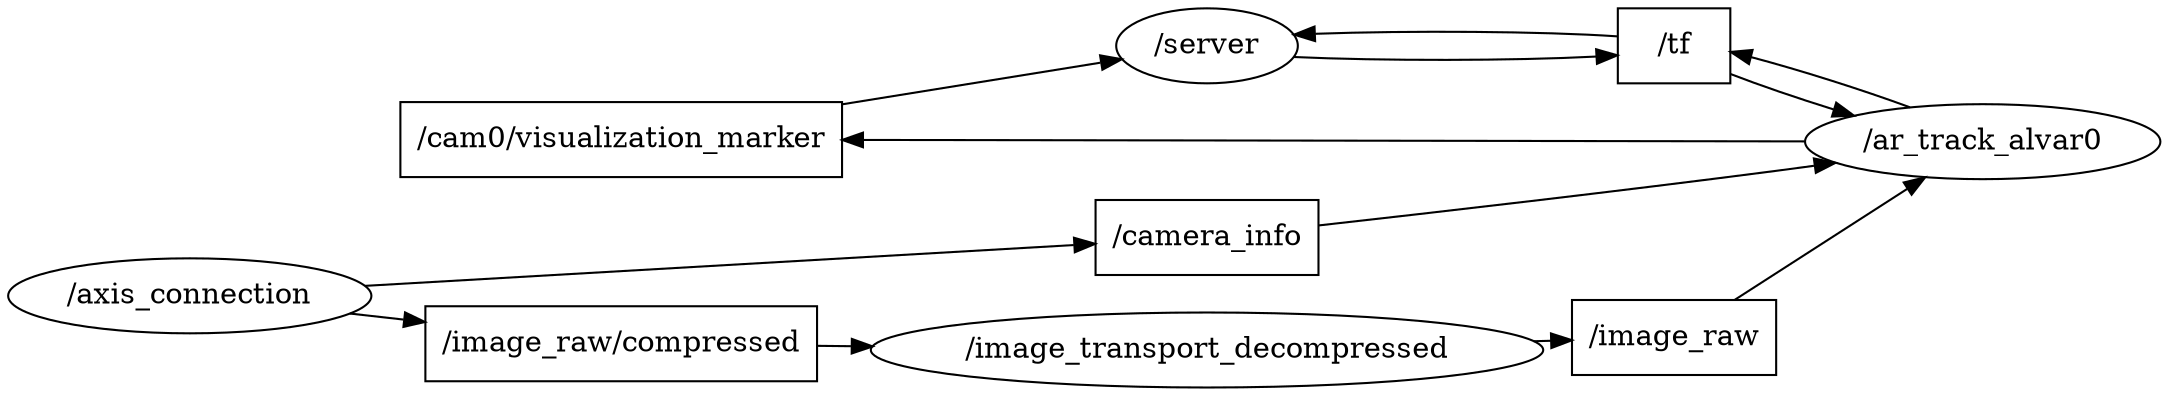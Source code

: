 digraph graphname {
	graph [bb="0,0,836,182",
		compound=True,
		rank=same,
		rankdir=LR,
		ranksep=0.2
	];
	node [label="\N"];
	_cam0_visualization_marker	 [URL=topic_3A_cam0_visualization_marker,
		height=0.5,
		label="/cam0/visualization_marker",
		pos="239,119",
		shape=box,
		width=2.3472];
	_server	 [URL=_server,
		height=0.5,
		label="/server",
		pos="464,164",
		shape=ellipse,
		width=0.95686];
	_cam0_visualization_marker -> _server	 [penwidth=1,
		pos="e,431.58,157.66 323.67,135.88 357.1,142.63 394.08,150.09 421.55,155.63"];
	_image_raw	 [URL=topic_3A_image_raw,
		height=0.5,
		label="/image_raw",
		pos="645,24",
		shape=box,
		width=1.125];
	_ar_track_alvar0	 [URL=_ar_track_alvar0,
		height=0.5,
		label="/ar_track_alvar0",
		pos="768,118",
		shape=ellipse,
		width=1.8957];
	_image_raw -> _ar_track_alvar0	 [penwidth=1,
		pos="e,744.96,100.88 669.33,42.124 688.61,57.101 716.11,78.466 737.02,94.71"];
	_camera_info	 [URL=topic_3A_camera_info,
		height=0.5,
		label="/camera_info",
		pos="464,72",
		shape=box,
		width=1.2361];
	_camera_info -> _ar_track_alvar0	 [penwidth=1,
		pos="e,710.82,108.09 508.66,77.963 553.28,84.141 624.55,94.242 686,104 690.77,104.76 695.69,105.56 700.65,106.38"];
	_tf	 [URL=topic_3A_tf,
		height=0.5,
		label="/tf",
		pos="645,164",
		shape=box,
		width=0.75];
	_tf -> _ar_track_alvar0	 [penwidth=1,
		pos="e,717.38,130.21 672.26,148.34 682.78,143.6 695.36,138.46 707.87,133.73"];
	_tf -> _server	 [penwidth=1,
		pos="e,497,169.32 617.8,168.94 588.75,171.01 541.47,171.3 507.19,169.83"];
	_image_raw_compressed	 [URL=topic_3A_image_raw_compressed,
		height=0.5,
		label="/image_raw/compressed",
		pos="239,21",
		shape=box,
		width=2.0694];
	_image_transport_decompressed	 [URL=_image_transport_decompressed,
		height=0.5,
		label="/image_transport_decompressed",
		pos="464,18",
		shape=ellipse,
		width=3.4844];
	_image_raw_compressed -> _image_transport_decompressed	 [penwidth=1,
		pos="e,338.7,19.672 313.64,20.009 318.46,19.945 323.39,19.878 328.38,19.811"];
	_ar_track_alvar0 -> _cam0_visualization_marker	 [penwidth=1,
		pos="e,323.5,118.84 699.37,118.13 606.42,118.3 438.8,118.62 333.78,118.82"];
	_ar_track_alvar0 -> _tf	 [penwidth=1,
		pos="e,672.26,159.7 739.11,134.39 722.13,141.96 700.26,150.42 681.99,156.55"];
	_axis_connection	 [URL=_axis_connection,
		height=0.5,
		label="/axis_connection",
		pos="70,46",
		shape=ellipse,
		width=1.9498];
	_axis_connection -> _camera_info	 [penwidth=1,
		pos="e,419.25,69.098 138.39,50.47 215.06,55.555 338.76,63.759 409.25,68.435"];
	_axis_connection -> _image_raw_compressed	 [penwidth=1,
		pos="e,164.4,32.018 131.29,36.974 138.85,35.844 146.68,34.671 154.51,33.499"];
	_server -> _tf	 [penwidth=1,
		pos="e,617.8,159.06 497,158.68 528.13,156.85 575.34,156.78 607.81,158.45"];
	_image_transport_decompressed -> _image_raw	 [penwidth=1,
		pos="e,604.23,22.667 586.38,22.069 589.01,22.157 591.6,22.243 594.13,22.328"];
}
